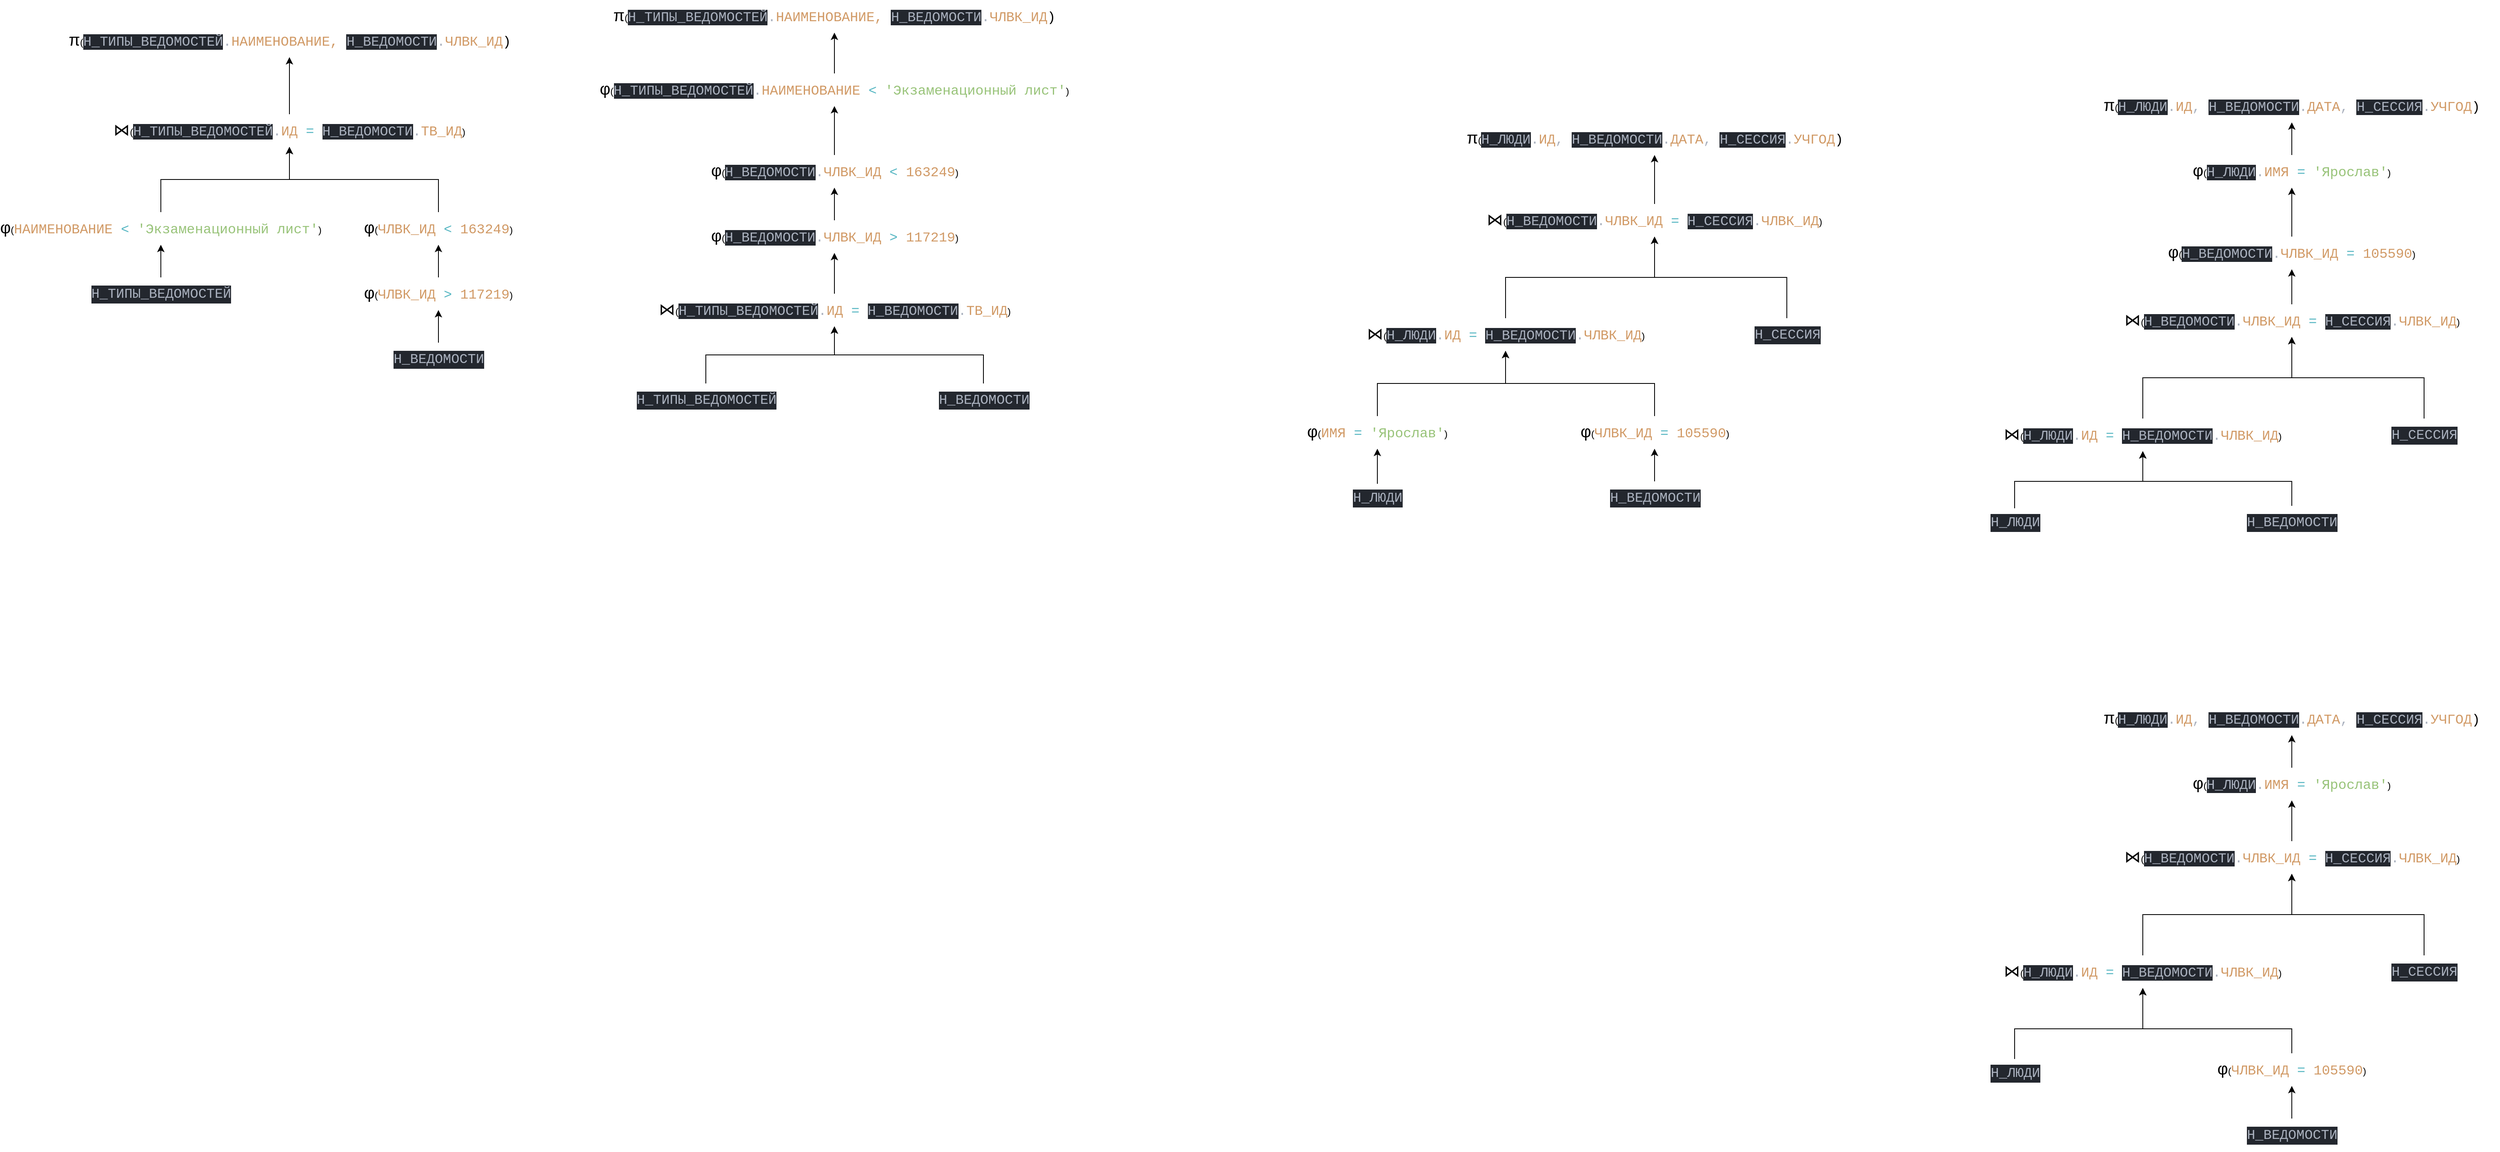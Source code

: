 <mxfile version="27.0.6">
  <diagram name="Страница — 1" id="tM3OnPTDEdw7xIzxtySK">
    <mxGraphModel dx="1208" dy="701" grid="0" gridSize="10" guides="1" tooltips="1" connect="1" arrows="1" fold="1" page="1" pageScale="1" pageWidth="1169" pageHeight="827" math="0" shadow="0">
      <root>
        <mxCell id="0" />
        <mxCell id="1" parent="0" />
        <mxCell id="WkcwOZB6-lNgY68ppt4C-10" style="edgeStyle=orthogonalEdgeStyle;rounded=0;orthogonalLoop=1;jettySize=auto;html=1;entryX=0.5;entryY=1;entryDx=0;entryDy=0;align=center;" parent="1" source="WkcwOZB6-lNgY68ppt4C-1" target="WkcwOZB6-lNgY68ppt4C-8" edge="1">
          <mxGeometry relative="1" as="geometry" />
        </mxCell>
        <mxCell id="WkcwOZB6-lNgY68ppt4C-1" value="&lt;span&gt;&lt;font style=&quot;font-size: 20px;&quot;&gt;φ&lt;/font&gt;(&lt;span style=&quot;font-family: Consolas, &amp;quot;Courier New&amp;quot;, monospace; font-size: 16.8px; white-space: pre; color: rgb(209, 154, 102);&quot;&gt;ЧЛВК_ИД&lt;/span&gt;&lt;span style=&quot;font-family: Consolas, &amp;quot;Courier New&amp;quot;, monospace; font-size: 16.8px; white-space: pre;&quot;&gt;&lt;font color=&quot;#abb2bf&quot;&gt; &lt;/font&gt;&lt;/span&gt;&lt;span style=&quot;font-family: Consolas, &amp;quot;Courier New&amp;quot;, monospace; font-size: 16.8px; white-space: pre; color: rgb(86, 182, 194);&quot;&gt;&amp;lt;&lt;/span&gt;&lt;span style=&quot;color: rgb(171, 178, 191); font-family: Consolas, &amp;quot;Courier New&amp;quot;, monospace; font-size: 16.8px; white-space: pre;&quot;&gt; &lt;/span&gt;&lt;span style=&quot;font-family: Consolas, &amp;quot;Courier New&amp;quot;, monospace; font-size: 16.8px; white-space: pre; color: rgb(209, 154, 102);&quot;&gt;163249&lt;/span&gt;&lt;span style=&quot;color: light-dark(rgb(0, 0, 0), rgb(255, 255, 255));&quot;&gt;)&lt;/span&gt;&lt;/span&gt;" style="text;whiteSpace=wrap;html=1;align=center;" parent="1" vertex="1">
          <mxGeometry x="445" y="280" width="200" height="40" as="geometry" />
        </mxCell>
        <mxCell id="WkcwOZB6-lNgY68ppt4C-6" style="edgeStyle=orthogonalEdgeStyle;rounded=0;orthogonalLoop=1;jettySize=auto;html=1;entryX=0.5;entryY=1;entryDx=0;entryDy=0;align=center;" parent="1" source="WkcwOZB6-lNgY68ppt4C-2" target="WkcwOZB6-lNgY68ppt4C-1" edge="1">
          <mxGeometry relative="1" as="geometry" />
        </mxCell>
        <mxCell id="WkcwOZB6-lNgY68ppt4C-2" value="&lt;span&gt;&lt;font style=&quot;font-size: 20px;&quot;&gt;φ&lt;/font&gt;(&lt;span style=&quot;font-family: Consolas, &amp;quot;Courier New&amp;quot;, monospace; font-size: 16.8px; white-space: pre; color: rgb(209, 154, 102);&quot;&gt;ЧЛВК_ИД&lt;/span&gt;&lt;span style=&quot;font-family: Consolas, &amp;quot;Courier New&amp;quot;, monospace; font-size: 16.8px; white-space: pre;&quot;&gt;&lt;font color=&quot;#abb2bf&quot;&gt; &lt;/font&gt;&lt;/span&gt;&lt;span style=&quot;font-family: Consolas, &amp;quot;Courier New&amp;quot;, monospace; font-size: 16.8px; white-space: pre; color: rgb(86, 182, 194);&quot;&gt;&amp;gt;&lt;/span&gt;&lt;span style=&quot;color: rgb(171, 178, 191); font-family: Consolas, &amp;quot;Courier New&amp;quot;, monospace; font-size: 16.8px; white-space: pre;&quot;&gt; &lt;/span&gt;&lt;span style=&quot;font-family: Consolas, &amp;quot;Courier New&amp;quot;, monospace; font-size: 16.8px; white-space: pre; color: rgb(209, 154, 102);&quot;&gt;117219&lt;/span&gt;&lt;span style=&quot;color: light-dark(rgb(0, 0, 0), rgb(255, 255, 255));&quot;&gt;)&lt;/span&gt;&lt;/span&gt;" style="text;whiteSpace=wrap;html=1;align=center;" parent="1" vertex="1">
          <mxGeometry x="445" y="360" width="200" height="40" as="geometry" />
        </mxCell>
        <mxCell id="WkcwOZB6-lNgY68ppt4C-7" style="edgeStyle=orthogonalEdgeStyle;rounded=0;orthogonalLoop=1;jettySize=auto;html=1;entryX=0.5;entryY=1;entryDx=0;entryDy=0;align=center;" parent="1" source="WkcwOZB6-lNgY68ppt4C-3" target="WkcwOZB6-lNgY68ppt4C-2" edge="1">
          <mxGeometry relative="1" as="geometry" />
        </mxCell>
        <mxCell id="WkcwOZB6-lNgY68ppt4C-3" value="&lt;div style=&quot;color: rgb(171, 178, 191); background-color: rgb(35, 39, 46); font-family: Consolas, &amp;quot;Courier New&amp;quot;, monospace; font-size: 16.8px; line-height: 22px; white-space-collapse: preserve;&quot;&gt;Н_ВЕДОМОСТИ&lt;/div&gt;" style="text;html=1;align=center;verticalAlign=middle;resizable=0;points=[];autosize=1;strokeColor=none;fillColor=none;" parent="1" vertex="1">
          <mxGeometry x="480" y="440" width="130" height="40" as="geometry" />
        </mxCell>
        <mxCell id="WkcwOZB6-lNgY68ppt4C-24" style="edgeStyle=orthogonalEdgeStyle;rounded=0;orthogonalLoop=1;jettySize=auto;html=1;entryX=0.5;entryY=1;entryDx=0;entryDy=0;align=center;" parent="1" source="WkcwOZB6-lNgY68ppt4C-8" target="WkcwOZB6-lNgY68ppt4C-23" edge="1">
          <mxGeometry relative="1" as="geometry" />
        </mxCell>
        <mxCell id="WkcwOZB6-lNgY68ppt4C-8" value="&lt;span&gt;&lt;font style=&quot;font-size: 20px;&quot;&gt;⋈&lt;/font&gt;&lt;font style=&quot;&quot;&gt;(&lt;/font&gt;&lt;/span&gt;&lt;span style=&quot;background-color: rgb(35, 39, 46); color: rgb(171, 178, 191); font-family: Consolas, &amp;quot;Courier New&amp;quot;, monospace; font-size: 16.8px; white-space: pre;&quot;&gt;Н_ТИПЫ_ВЕДОМОСТЕЙ&lt;/span&gt;&lt;span style=&quot;background-color: transparent; color: light-dark(rgb(0, 0, 0), rgb(255, 255, 255));&quot;&gt;&lt;span style=&quot;color: rgb(171, 178, 191); font-family: Consolas, &amp;quot;Courier New&amp;quot;, monospace; font-size: 16.8px; white-space: pre;&quot;&gt;.&lt;/span&gt;&lt;span style=&quot;font-family: Consolas, &amp;quot;Courier New&amp;quot;, monospace; font-size: 16.8px; white-space: pre; color: rgb(209, 154, 102);&quot;&gt;ИД&lt;/span&gt;&lt;span style=&quot;color: rgb(171, 178, 191); font-family: Consolas, &amp;quot;Courier New&amp;quot;, monospace; font-size: 16.8px; white-space: pre;&quot;&gt; &lt;/span&gt;&lt;span style=&quot;font-family: Consolas, &amp;quot;Courier New&amp;quot;, monospace; font-size: 16.8px; white-space: pre; color: rgb(86, 182, 194);&quot;&gt;=&lt;/span&gt;&lt;span style=&quot;color: rgb(171, 178, 191); font-family: Consolas, &amp;quot;Courier New&amp;quot;, monospace; font-size: 16.8px; white-space: pre;&quot;&gt; &lt;/span&gt;&lt;/span&gt;&lt;span style=&quot;background-color: rgb(35, 39, 46); color: rgb(171, 178, 191); font-family: Consolas, &amp;quot;Courier New&amp;quot;, monospace; font-size: 16.8px; white-space: pre;&quot;&gt;Н_ВЕДОМОСТИ&lt;/span&gt;&lt;span style=&quot;background-color: transparent; color: light-dark(rgb(0, 0, 0), rgb(255, 255, 255));&quot;&gt;&lt;span style=&quot;color: rgb(171, 178, 191); font-family: Consolas, &amp;quot;Courier New&amp;quot;, monospace; font-size: 16.8px; white-space: pre;&quot;&gt;.&lt;/span&gt;&lt;span style=&quot;font-family: Consolas, &amp;quot;Courier New&amp;quot;, monospace; font-size: 16.8px; white-space: pre; color: rgb(209, 154, 102);&quot;&gt;ТВ_ИД&lt;/span&gt;&lt;/span&gt;&lt;span style=&quot;background-color: transparent; color: light-dark(rgb(0, 0, 0), rgb(255, 255, 255));&quot;&gt;)&lt;/span&gt;" style="text;whiteSpace=wrap;html=1;align=center;" parent="1" vertex="1">
          <mxGeometry x="160" y="160" width="405" height="40" as="geometry" />
        </mxCell>
        <mxCell id="WkcwOZB6-lNgY68ppt4C-15" style="edgeStyle=orthogonalEdgeStyle;rounded=0;orthogonalLoop=1;jettySize=auto;html=1;entryX=0.5;entryY=1;entryDx=0;entryDy=0;align=center;" parent="1" source="WkcwOZB6-lNgY68ppt4C-12" target="WkcwOZB6-lNgY68ppt4C-8" edge="1">
          <mxGeometry relative="1" as="geometry" />
        </mxCell>
        <mxCell id="WkcwOZB6-lNgY68ppt4C-12" value="&lt;span&gt;&lt;font style=&quot;font-size: 20px;&quot;&gt;φ&lt;/font&gt;(&lt;span style=&quot;font-family: Consolas, &amp;quot;Courier New&amp;quot;, monospace; font-size: 16.8px; white-space: pre; color: rgb(209, 154, 102);&quot;&gt;НАИМЕНОВАНИЕ&lt;/span&gt;&lt;span style=&quot;color: rgb(171, 178, 191); font-family: Consolas, &amp;quot;Courier New&amp;quot;, monospace; font-size: 16.8px; white-space: pre;&quot;&gt; &lt;/span&gt;&lt;span style=&quot;font-family: Consolas, &amp;quot;Courier New&amp;quot;, monospace; font-size: 16.8px; white-space: pre; color: rgb(86, 182, 194);&quot;&gt;&amp;lt;&lt;/span&gt;&lt;span style=&quot;color: rgb(171, 178, 191); font-family: Consolas, &amp;quot;Courier New&amp;quot;, monospace; font-size: 16.8px; white-space: pre;&quot;&gt; &lt;/span&gt;&lt;span style=&quot;font-family: Consolas, &amp;quot;Courier New&amp;quot;, monospace; font-size: 16.8px; white-space: pre; color: rgb(152, 195, 121);&quot;&gt;&#39;Экзаменационный лист&#39;&lt;/span&gt;&lt;span style=&quot;color: light-dark(rgb(0, 0, 0), rgb(255, 255, 255));&quot;&gt;)&lt;/span&gt;&lt;/span&gt;" style="text;whiteSpace=wrap;html=1;align=center;" parent="1" vertex="1">
          <mxGeometry x="20" y="280" width="370" height="40" as="geometry" />
        </mxCell>
        <mxCell id="WkcwOZB6-lNgY68ppt4C-13" style="edgeStyle=orthogonalEdgeStyle;rounded=0;orthogonalLoop=1;jettySize=auto;html=1;entryX=0.5;entryY=1;entryDx=0;entryDy=0;align=center;" parent="1" source="WkcwOZB6-lNgY68ppt4C-14" target="WkcwOZB6-lNgY68ppt4C-12" edge="1">
          <mxGeometry relative="1" as="geometry" />
        </mxCell>
        <mxCell id="WkcwOZB6-lNgY68ppt4C-14" value="&lt;div style=&quot;color: rgb(171, 178, 191); background-color: rgb(35, 39, 46); font-family: Consolas, &amp;quot;Courier New&amp;quot;, monospace; font-size: 16.8px; line-height: 22px; white-space-collapse: preserve;&quot;&gt;&lt;div style=&quot;line-height: 22px;&quot;&gt;Н_ТИПЫ_ВЕДОМОСТЕЙ&lt;/div&gt;&lt;/div&gt;" style="text;html=1;align=center;verticalAlign=middle;resizable=0;points=[];autosize=1;strokeColor=none;fillColor=none;" parent="1" vertex="1">
          <mxGeometry x="115" y="360" width="180" height="40" as="geometry" />
        </mxCell>
        <mxCell id="WkcwOZB6-lNgY68ppt4C-23" value="&lt;font style=&quot;text-wrap-mode: nowrap; font-size: 20px;&quot;&gt;π&lt;/font&gt;&lt;span style=&quot;text-wrap-mode: nowrap;&quot;&gt;(&lt;/span&gt;&lt;span style=&quot;white-space: pre; color: rgb(171, 178, 191); font-family: Consolas, &amp;quot;Courier New&amp;quot;, monospace; font-size: 16.8px;&quot;&gt;&lt;span style=&quot;background-color: rgb(35, 39, 46);&quot;&gt;Н_ТИПЫ_ВЕДОМОСТЕЙ&lt;/span&gt;.&lt;/span&gt;&lt;span style=&quot;white-space: pre; font-family: Consolas, &amp;quot;Courier New&amp;quot;, monospace; font-size: 16.8px; color: rgb(209, 154, 102);&quot;&gt;НАИМЕНОВАНИЕ, &lt;/span&gt;&lt;span style=&quot;color: rgb(171, 178, 191); font-family: Consolas, &amp;quot;Courier New&amp;quot;, monospace; font-size: 16.8px; white-space: pre; background-color: rgb(35, 39, 46);&quot;&gt;Н_ВЕДОМОСТИ&lt;/span&gt;&lt;span style=&quot;white-space: pre; color: rgb(171, 178, 191); font-family: Consolas, &amp;quot;Courier New&amp;quot;, monospace; font-size: 16.8px;&quot;&gt;.&lt;/span&gt;&lt;span style=&quot;white-space: pre; font-family: Consolas, &amp;quot;Courier New&amp;quot;, monospace; font-size: 16.8px; color: rgb(209, 154, 102);&quot;&gt;ЧЛВК_ИД&lt;/span&gt;&lt;span style=&quot;white-space: pre; font-family: Consolas, &amp;quot;Courier New&amp;quot;, monospace; font-size: 16.8px;&quot;&gt;)&lt;/span&gt;" style="text;whiteSpace=wrap;html=1;align=center;" parent="1" vertex="1">
          <mxGeometry x="108.75" y="50" width="507.5" height="40" as="geometry" />
        </mxCell>
        <mxCell id="WkcwOZB6-lNgY68ppt4C-42" style="edgeStyle=orthogonalEdgeStyle;rounded=0;orthogonalLoop=1;jettySize=auto;html=1;entryX=0.5;entryY=1;entryDx=0;entryDy=0;align=center;" parent="1" source="WkcwOZB6-lNgY68ppt4C-26" target="WkcwOZB6-lNgY68ppt4C-34" edge="1">
          <mxGeometry relative="1" as="geometry" />
        </mxCell>
        <mxCell id="WkcwOZB6-lNgY68ppt4C-26" value="&lt;span&gt;&lt;font style=&quot;font-size: 20px;&quot;&gt;φ&lt;/font&gt;(&lt;/span&gt;&lt;span style=&quot;color: rgb(171, 178, 191); font-family: Consolas, &amp;quot;Courier New&amp;quot;, monospace; font-size: 16.8px; white-space: pre; background-color: rgb(35, 39, 46);&quot;&gt;Н_ВЕДОМОСТИ&lt;/span&gt;&lt;span style=&quot;white-space: pre; color: rgb(171, 178, 191); font-family: Consolas, &amp;quot;Courier New&amp;quot;, monospace; font-size: 16.8px;&quot;&gt;.&lt;/span&gt;&lt;span style=&quot;white-space: pre; font-family: Consolas, &amp;quot;Courier New&amp;quot;, monospace; font-size: 16.8px; color: rgb(209, 154, 102);&quot;&gt;ЧЛВК_ИД &lt;/span&gt;&lt;span&gt;&lt;span style=&quot;font-family: Consolas, &amp;quot;Courier New&amp;quot;, monospace; font-size: 16.8px; white-space: pre; color: rgb(86, 182, 194);&quot;&gt;&amp;lt;&lt;/span&gt;&lt;span style=&quot;color: rgb(171, 178, 191); font-family: Consolas, &amp;quot;Courier New&amp;quot;, monospace; font-size: 16.8px; white-space: pre;&quot;&gt; &lt;/span&gt;&lt;span style=&quot;font-family: Consolas, &amp;quot;Courier New&amp;quot;, monospace; font-size: 16.8px; white-space: pre; color: rgb(209, 154, 102);&quot;&gt;163249&lt;/span&gt;&lt;span style=&quot;color: light-dark(rgb(0, 0, 0), rgb(255, 255, 255));&quot;&gt;)&lt;/span&gt;&lt;/span&gt;" style="text;whiteSpace=wrap;html=1;align=center;" parent="1" vertex="1">
          <mxGeometry x="887.5" y="210" width="285" height="40" as="geometry" />
        </mxCell>
        <mxCell id="WkcwOZB6-lNgY68ppt4C-41" style="edgeStyle=orthogonalEdgeStyle;rounded=0;orthogonalLoop=1;jettySize=auto;html=1;entryX=0.5;entryY=1;entryDx=0;entryDy=0;align=center;" parent="1" source="WkcwOZB6-lNgY68ppt4C-28" target="WkcwOZB6-lNgY68ppt4C-26" edge="1">
          <mxGeometry relative="1" as="geometry" />
        </mxCell>
        <mxCell id="WkcwOZB6-lNgY68ppt4C-28" value="&lt;span&gt;&lt;font style=&quot;font-size: 20px;&quot;&gt;φ&lt;/font&gt;(&lt;/span&gt;&lt;span style=&quot;color: rgb(171, 178, 191); font-family: Consolas, &amp;quot;Courier New&amp;quot;, monospace; font-size: 16.8px; white-space: pre; background-color: rgb(35, 39, 46);&quot;&gt;Н_ВЕДОМОСТИ&lt;/span&gt;&lt;span style=&quot;white-space: pre; color: rgb(171, 178, 191); font-family: Consolas, &amp;quot;Courier New&amp;quot;, monospace; font-size: 16.8px;&quot;&gt;.&lt;/span&gt;&lt;span style=&quot;white-space: pre; font-family: Consolas, &amp;quot;Courier New&amp;quot;, monospace; font-size: 16.8px; color: rgb(209, 154, 102);&quot;&gt;ЧЛВК_ИД&lt;/span&gt;&lt;span&gt;&lt;span style=&quot;font-family: Consolas, &amp;quot;Courier New&amp;quot;, monospace; font-size: 16.8px; white-space: pre;&quot;&gt;&lt;font color=&quot;#abb2bf&quot;&gt;&amp;nbsp;&lt;/font&gt;&lt;/span&gt;&lt;span style=&quot;font-family: Consolas, &amp;quot;Courier New&amp;quot;, monospace; font-size: 16.8px; white-space: pre; color: rgb(86, 182, 194);&quot;&gt;&amp;gt;&lt;/span&gt;&lt;span style=&quot;color: rgb(171, 178, 191); font-family: Consolas, &amp;quot;Courier New&amp;quot;, monospace; font-size: 16.8px; white-space: pre;&quot;&gt; &lt;/span&gt;&lt;span style=&quot;font-family: Consolas, &amp;quot;Courier New&amp;quot;, monospace; font-size: 16.8px; white-space: pre; color: rgb(209, 154, 102);&quot;&gt;117219&lt;/span&gt;&lt;span style=&quot;color: light-dark(rgb(0, 0, 0), rgb(255, 255, 255));&quot;&gt;)&lt;/span&gt;&lt;/span&gt;" style="text;whiteSpace=wrap;html=1;align=center;" parent="1" vertex="1">
          <mxGeometry x="887.5" y="290" width="285" height="40" as="geometry" />
        </mxCell>
        <mxCell id="WkcwOZB6-lNgY68ppt4C-39" style="edgeStyle=orthogonalEdgeStyle;rounded=0;orthogonalLoop=1;jettySize=auto;html=1;entryX=0.5;entryY=1;entryDx=0;entryDy=0;align=center;" parent="1" source="WkcwOZB6-lNgY68ppt4C-30" target="WkcwOZB6-lNgY68ppt4C-32" edge="1">
          <mxGeometry relative="1" as="geometry" />
        </mxCell>
        <mxCell id="WkcwOZB6-lNgY68ppt4C-30" value="&lt;div style=&quot;color: rgb(171, 178, 191); background-color: rgb(35, 39, 46); font-family: Consolas, &amp;quot;Courier New&amp;quot;, monospace; font-size: 16.8px; line-height: 22px; white-space-collapse: preserve;&quot;&gt;Н_ВЕДОМОСТИ&lt;/div&gt;" style="text;html=1;align=center;verticalAlign=middle;resizable=0;points=[];autosize=1;strokeColor=none;fillColor=none;" parent="1" vertex="1">
          <mxGeometry x="1147.5" y="490" width="130" height="40" as="geometry" />
        </mxCell>
        <mxCell id="WkcwOZB6-lNgY68ppt4C-40" style="edgeStyle=orthogonalEdgeStyle;rounded=0;orthogonalLoop=1;jettySize=auto;html=1;entryX=0.5;entryY=1;entryDx=0;entryDy=0;align=center;" parent="1" source="WkcwOZB6-lNgY68ppt4C-32" target="WkcwOZB6-lNgY68ppt4C-28" edge="1">
          <mxGeometry relative="1" as="geometry" />
        </mxCell>
        <mxCell id="WkcwOZB6-lNgY68ppt4C-32" value="&lt;span&gt;&lt;font style=&quot;font-size: 20px;&quot;&gt;⋈&lt;/font&gt;&lt;font style=&quot;&quot;&gt;(&lt;/font&gt;&lt;/span&gt;&lt;span style=&quot;background-color: rgb(35, 39, 46); color: rgb(171, 178, 191); font-family: Consolas, &amp;quot;Courier New&amp;quot;, monospace; font-size: 16.8px; white-space: pre;&quot;&gt;Н_ТИПЫ_ВЕДОМОСТЕЙ&lt;/span&gt;&lt;span style=&quot;background-color: transparent; color: light-dark(rgb(0, 0, 0), rgb(255, 255, 255));&quot;&gt;&lt;span style=&quot;color: rgb(171, 178, 191); font-family: Consolas, &amp;quot;Courier New&amp;quot;, monospace; font-size: 16.8px; white-space: pre;&quot;&gt;.&lt;/span&gt;&lt;span style=&quot;font-family: Consolas, &amp;quot;Courier New&amp;quot;, monospace; font-size: 16.8px; white-space: pre; color: rgb(209, 154, 102);&quot;&gt;ИД&lt;/span&gt;&lt;span style=&quot;color: rgb(171, 178, 191); font-family: Consolas, &amp;quot;Courier New&amp;quot;, monospace; font-size: 16.8px; white-space: pre;&quot;&gt; &lt;/span&gt;&lt;span style=&quot;font-family: Consolas, &amp;quot;Courier New&amp;quot;, monospace; font-size: 16.8px; white-space: pre; color: rgb(86, 182, 194);&quot;&gt;=&lt;/span&gt;&lt;span style=&quot;color: rgb(171, 178, 191); font-family: Consolas, &amp;quot;Courier New&amp;quot;, monospace; font-size: 16.8px; white-space: pre;&quot;&gt; &lt;/span&gt;&lt;/span&gt;&lt;span style=&quot;background-color: rgb(35, 39, 46); color: rgb(171, 178, 191); font-family: Consolas, &amp;quot;Courier New&amp;quot;, monospace; font-size: 16.8px; white-space: pre;&quot;&gt;Н_ВЕДОМОСТИ&lt;/span&gt;&lt;span style=&quot;background-color: transparent; color: light-dark(rgb(0, 0, 0), rgb(255, 255, 255));&quot;&gt;&lt;span style=&quot;color: rgb(171, 178, 191); font-family: Consolas, &amp;quot;Courier New&amp;quot;, monospace; font-size: 16.8px; white-space: pre;&quot;&gt;.&lt;/span&gt;&lt;span style=&quot;font-family: Consolas, &amp;quot;Courier New&amp;quot;, monospace; font-size: 16.8px; white-space: pre; color: rgb(209, 154, 102);&quot;&gt;ТВ_ИД&lt;/span&gt;&lt;/span&gt;&lt;span style=&quot;background-color: transparent; color: light-dark(rgb(0, 0, 0), rgb(255, 255, 255));&quot;&gt;)&lt;/span&gt;" style="text;whiteSpace=wrap;html=1;align=center;" parent="1" vertex="1">
          <mxGeometry x="827.5" y="380" width="405" height="40" as="geometry" />
        </mxCell>
        <mxCell id="WkcwOZB6-lNgY68ppt4C-43" style="edgeStyle=orthogonalEdgeStyle;rounded=0;orthogonalLoop=1;jettySize=auto;html=1;entryX=0.5;entryY=1;entryDx=0;entryDy=0;align=center;" parent="1" source="WkcwOZB6-lNgY68ppt4C-34" target="WkcwOZB6-lNgY68ppt4C-37" edge="1">
          <mxGeometry relative="1" as="geometry" />
        </mxCell>
        <mxCell id="WkcwOZB6-lNgY68ppt4C-34" value="&lt;span&gt;&lt;font style=&quot;font-size: 20px;&quot;&gt;φ&lt;/font&gt;(&lt;/span&gt;&lt;span style=&quot;white-space: pre; color: rgb(171, 178, 191); font-family: Consolas, &amp;quot;Courier New&amp;quot;, monospace; font-size: 16.8px;&quot;&gt;&lt;span style=&quot;background-color: rgb(35, 39, 46);&quot;&gt;Н_ТИПЫ_ВЕДОМОСТЕЙ&lt;/span&gt;.&lt;/span&gt;&lt;span style=&quot;white-space: pre; font-family: Consolas, &amp;quot;Courier New&amp;quot;, monospace; font-size: 16.8px; color: rgb(209, 154, 102);&quot;&gt;НАИМЕНОВАНИЕ &lt;/span&gt;&lt;span&gt;&lt;span style=&quot;font-family: Consolas, &amp;quot;Courier New&amp;quot;, monospace; font-size: 16.8px; white-space: pre; color: rgb(86, 182, 194);&quot;&gt;&amp;lt;&lt;/span&gt;&lt;span style=&quot;color: rgb(171, 178, 191); font-family: Consolas, &amp;quot;Courier New&amp;quot;, monospace; font-size: 16.8px; white-space: pre;&quot;&gt; &lt;/span&gt;&lt;span style=&quot;font-family: Consolas, &amp;quot;Courier New&amp;quot;, monospace; font-size: 16.8px; white-space: pre; color: rgb(152, 195, 121);&quot;&gt;&#39;Экзаменационный лист&#39;&lt;/span&gt;&lt;span style=&quot;color: light-dark(rgb(0, 0, 0), rgb(255, 255, 255));&quot;&gt;)&lt;/span&gt;&lt;/span&gt;" style="text;whiteSpace=wrap;html=1;align=center;" parent="1" vertex="1">
          <mxGeometry x="760" y="110" width="540" height="40" as="geometry" />
        </mxCell>
        <mxCell id="WkcwOZB6-lNgY68ppt4C-38" style="edgeStyle=orthogonalEdgeStyle;rounded=0;orthogonalLoop=1;jettySize=auto;html=1;entryX=0.5;entryY=1;entryDx=0;entryDy=0;align=center;" parent="1" source="WkcwOZB6-lNgY68ppt4C-36" target="WkcwOZB6-lNgY68ppt4C-32" edge="1">
          <mxGeometry relative="1" as="geometry" />
        </mxCell>
        <mxCell id="WkcwOZB6-lNgY68ppt4C-36" value="&lt;div style=&quot;color: rgb(171, 178, 191); background-color: rgb(35, 39, 46); font-family: Consolas, &amp;quot;Courier New&amp;quot;, monospace; font-size: 16.8px; line-height: 22px; white-space-collapse: preserve;&quot;&gt;&lt;div style=&quot;line-height: 22px;&quot;&gt;Н_ТИПЫ_ВЕДОМОСТЕЙ&lt;/div&gt;&lt;/div&gt;" style="text;html=1;align=center;verticalAlign=middle;resizable=0;points=[];autosize=1;strokeColor=none;fillColor=none;" parent="1" vertex="1">
          <mxGeometry x="782.5" y="490" width="180" height="40" as="geometry" />
        </mxCell>
        <mxCell id="WkcwOZB6-lNgY68ppt4C-37" value="&lt;font style=&quot;text-wrap-mode: nowrap; font-size: 20px;&quot;&gt;π&lt;/font&gt;&lt;span style=&quot;text-wrap-mode: nowrap;&quot;&gt;(&lt;/span&gt;&lt;span style=&quot;white-space: pre; color: rgb(171, 178, 191); font-family: Consolas, &amp;quot;Courier New&amp;quot;, monospace; font-size: 16.8px;&quot;&gt;&lt;span style=&quot;background-color: rgb(35, 39, 46);&quot;&gt;Н_ТИПЫ_ВЕДОМОСТЕЙ&lt;/span&gt;.&lt;/span&gt;&lt;span style=&quot;white-space: pre; font-family: Consolas, &amp;quot;Courier New&amp;quot;, monospace; font-size: 16.8px; color: rgb(209, 154, 102);&quot;&gt;НАИМЕНОВАНИЕ, &lt;/span&gt;&lt;span style=&quot;color: rgb(171, 178, 191); font-family: Consolas, &amp;quot;Courier New&amp;quot;, monospace; font-size: 16.8px; white-space: pre; background-color: rgb(35, 39, 46);&quot;&gt;Н_ВЕДОМОСТИ&lt;/span&gt;&lt;span style=&quot;white-space: pre; color: rgb(171, 178, 191); font-family: Consolas, &amp;quot;Courier New&amp;quot;, monospace; font-size: 16.8px;&quot;&gt;.&lt;/span&gt;&lt;span style=&quot;white-space: pre; font-family: Consolas, &amp;quot;Courier New&amp;quot;, monospace; font-size: 16.8px; color: rgb(209, 154, 102);&quot;&gt;ЧЛВК_ИД&lt;/span&gt;&lt;span style=&quot;white-space: pre; font-family: Consolas, &amp;quot;Courier New&amp;quot;, monospace; font-size: 16.8px;&quot;&gt;)&lt;/span&gt;" style="text;whiteSpace=wrap;html=1;align=center;" parent="1" vertex="1">
          <mxGeometry x="776.25" y="20" width="507.5" height="40" as="geometry" />
        </mxCell>
        <mxCell id="M6zTAdS9g-BhqZ4uG254-15" style="edgeStyle=orthogonalEdgeStyle;rounded=0;orthogonalLoop=1;jettySize=auto;html=1;entryX=0.5;entryY=1;entryDx=0;entryDy=0;" edge="1" parent="1" source="M6zTAdS9g-BhqZ4uG254-4" target="M6zTAdS9g-BhqZ4uG254-8">
          <mxGeometry relative="1" as="geometry" />
        </mxCell>
        <mxCell id="M6zTAdS9g-BhqZ4uG254-4" value="&lt;span&gt;&lt;font style=&quot;font-size: 20px;&quot;&gt;φ&lt;/font&gt;(&lt;span style=&quot;font-family: Consolas, &amp;quot;Courier New&amp;quot;, monospace; font-size: 16.8px; white-space: pre; color: rgb(209, 154, 102);&quot;&gt;ЧЛВК_ИД&lt;/span&gt;&lt;span style=&quot;color: rgb(171, 178, 191); font-family: Consolas, &amp;quot;Courier New&amp;quot;, monospace; font-size: 16.8px; white-space: pre;&quot;&gt; &lt;/span&gt;&lt;span style=&quot;font-family: Consolas, &amp;quot;Courier New&amp;quot;, monospace; font-size: 16.8px; white-space: pre; color: rgb(86, 182, 194);&quot;&gt;=&lt;/span&gt;&lt;span style=&quot;color: rgb(171, 178, 191); font-family: Consolas, &amp;quot;Courier New&amp;quot;, monospace; font-size: 16.8px; white-space: pre;&quot;&gt; &lt;/span&gt;&lt;span style=&quot;font-family: Consolas, &amp;quot;Courier New&amp;quot;, monospace; font-size: 16.8px; white-space: pre; color: rgb(209, 154, 102);&quot;&gt;105590&lt;/span&gt;&lt;span style=&quot;color: light-dark(rgb(0, 0, 0), rgb(255, 255, 255));&quot;&gt;)&lt;/span&gt;&lt;/span&gt;" style="text;whiteSpace=wrap;html=1;align=center;" vertex="1" parent="1">
          <mxGeometry x="1934.5" y="530" width="200" height="40" as="geometry" />
        </mxCell>
        <mxCell id="M6zTAdS9g-BhqZ4uG254-5" style="edgeStyle=orthogonalEdgeStyle;rounded=0;orthogonalLoop=1;jettySize=auto;html=1;entryX=0.5;entryY=1;entryDx=0;entryDy=0;align=center;" edge="1" parent="1" source="M6zTAdS9g-BhqZ4uG254-6" target="M6zTAdS9g-BhqZ4uG254-4">
          <mxGeometry relative="1" as="geometry" />
        </mxCell>
        <mxCell id="M6zTAdS9g-BhqZ4uG254-6" value="&lt;div style=&quot;color: rgb(171, 178, 191); background-color: rgb(35, 39, 46); font-family: Consolas, &amp;quot;Courier New&amp;quot;, monospace; font-size: 16.8px; line-height: 22px; white-space-collapse: preserve;&quot;&gt;Н_ВЕДОМОСТИ&lt;/div&gt;" style="text;html=1;align=center;verticalAlign=middle;resizable=0;points=[];autosize=1;strokeColor=none;fillColor=none;" vertex="1" parent="1">
          <mxGeometry x="1969.5" y="610" width="130" height="40" as="geometry" />
        </mxCell>
        <mxCell id="M6zTAdS9g-BhqZ4uG254-18" style="edgeStyle=orthogonalEdgeStyle;rounded=0;orthogonalLoop=1;jettySize=auto;html=1;entryX=0.5;entryY=1;entryDx=0;entryDy=0;" edge="1" parent="1" source="M6zTAdS9g-BhqZ4uG254-8" target="M6zTAdS9g-BhqZ4uG254-16">
          <mxGeometry relative="1" as="geometry" />
        </mxCell>
        <mxCell id="M6zTAdS9g-BhqZ4uG254-8" value="&lt;span&gt;&lt;font style=&quot;font-size: 20px;&quot;&gt;⋈&lt;/font&gt;&lt;font style=&quot;&quot;&gt;(&lt;/font&gt;&lt;span style=&quot;background-color: rgb(35, 39, 46); color: rgb(171, 178, 191); font-family: Consolas, &amp;quot;Courier New&amp;quot;, monospace; font-size: 16.8px; white-space: pre;&quot;&gt;Н_ЛЮДИ&lt;/span&gt;&lt;/span&gt;&lt;span style=&quot;background-color: transparent; color: rgb(171, 178, 191); font-family: Consolas, &amp;quot;Courier New&amp;quot;, monospace; font-size: 16.8px; white-space: pre;&quot;&gt;.&lt;/span&gt;&lt;span style=&quot;background-color: transparent; font-family: Consolas, &amp;quot;Courier New&amp;quot;, monospace; font-size: 16.8px; white-space: pre; color: rgb(209, 154, 102);&quot;&gt;ИД&lt;/span&gt;&lt;span style=&quot;background-color: transparent; color: rgb(171, 178, 191); font-family: Consolas, &amp;quot;Courier New&amp;quot;, monospace; font-size: 16.8px; white-space: pre;&quot;&gt; &lt;/span&gt;&lt;span style=&quot;background-color: transparent; font-family: Consolas, &amp;quot;Courier New&amp;quot;, monospace; font-size: 16.8px; white-space: pre; color: rgb(86, 182, 194);&quot;&gt;=&lt;/span&gt;&lt;span style=&quot;background-color: transparent; color: rgb(171, 178, 191); font-family: Consolas, &amp;quot;Courier New&amp;quot;, monospace; font-size: 16.8px; white-space: pre;&quot;&gt; &lt;/span&gt;&lt;span style=&quot;background-color: rgb(35, 39, 46); color: rgb(171, 178, 191); font-family: Consolas, &amp;quot;Courier New&amp;quot;, monospace; font-size: 16.8px; white-space: pre;&quot;&gt;Н_ВЕДОМОСТИ&lt;/span&gt;&lt;span style=&quot;background-color: transparent; color: rgb(171, 178, 191); font-family: Consolas, &amp;quot;Courier New&amp;quot;, monospace; font-size: 16.8px; white-space: pre;&quot;&gt;.&lt;/span&gt;&lt;span style=&quot;background-color: transparent; font-family: Consolas, &amp;quot;Courier New&amp;quot;, monospace; font-size: 16.8px; white-space: pre; color: rgb(209, 154, 102);&quot;&gt;ЧЛВК_ИД&lt;/span&gt;&lt;span style=&quot;background-color: transparent; color: light-dark(rgb(0, 0, 0), rgb(255, 255, 255));&quot;&gt;)&lt;/span&gt;" style="text;whiteSpace=wrap;html=1;align=center;" vertex="1" parent="1">
          <mxGeometry x="1649.5" y="410" width="405" height="40" as="geometry" />
        </mxCell>
        <mxCell id="M6zTAdS9g-BhqZ4uG254-9" style="edgeStyle=orthogonalEdgeStyle;rounded=0;orthogonalLoop=1;jettySize=auto;html=1;entryX=0.5;entryY=1;entryDx=0;entryDy=0;align=center;" edge="1" parent="1" source="M6zTAdS9g-BhqZ4uG254-10" target="M6zTAdS9g-BhqZ4uG254-8">
          <mxGeometry relative="1" as="geometry" />
        </mxCell>
        <mxCell id="M6zTAdS9g-BhqZ4uG254-10" value="&lt;span&gt;&lt;font style=&quot;font-size: 20px;&quot;&gt;φ&lt;/font&gt;(&lt;span style=&quot;font-family: Consolas, &amp;quot;Courier New&amp;quot;, monospace; font-size: 16.8px; white-space: pre; color: rgb(209, 154, 102);&quot;&gt;ИМЯ&lt;/span&gt;&lt;span style=&quot;color: rgb(171, 178, 191); font-family: Consolas, &amp;quot;Courier New&amp;quot;, monospace; font-size: 16.8px; white-space: pre;&quot;&gt; &lt;/span&gt;&lt;span style=&quot;font-family: Consolas, &amp;quot;Courier New&amp;quot;, monospace; font-size: 16.8px; white-space: pre; color: rgb(86, 182, 194);&quot;&gt;=&lt;/span&gt;&lt;span style=&quot;color: rgb(171, 178, 191); font-family: Consolas, &amp;quot;Courier New&amp;quot;, monospace; font-size: 16.8px; white-space: pre;&quot;&gt; &lt;/span&gt;&lt;span style=&quot;font-family: Consolas, &amp;quot;Courier New&amp;quot;, monospace; font-size: 16.8px; white-space: pre; color: rgb(152, 195, 121);&quot;&gt;&#39;Ярослав&#39;&lt;/span&gt;&lt;span style=&quot;color: light-dark(rgb(0, 0, 0), rgb(255, 255, 255));&quot;&gt;)&lt;/span&gt;&lt;/span&gt;" style="text;whiteSpace=wrap;html=1;align=center;" vertex="1" parent="1">
          <mxGeometry x="1600" y="530" width="190" height="40" as="geometry" />
        </mxCell>
        <mxCell id="M6zTAdS9g-BhqZ4uG254-11" style="edgeStyle=orthogonalEdgeStyle;rounded=0;orthogonalLoop=1;jettySize=auto;html=1;entryX=0.5;entryY=1;entryDx=0;entryDy=0;align=center;" edge="1" parent="1" source="M6zTAdS9g-BhqZ4uG254-12" target="M6zTAdS9g-BhqZ4uG254-10">
          <mxGeometry relative="1" as="geometry" />
        </mxCell>
        <mxCell id="M6zTAdS9g-BhqZ4uG254-12" value="&lt;div style=&quot;color: rgb(171, 178, 191); background-color: rgb(35, 39, 46); font-family: Consolas, &amp;quot;Courier New&amp;quot;, monospace; font-size: 16.8px; line-height: 22px; white-space-collapse: preserve;&quot;&gt;&lt;div style=&quot;line-height: 22px;&quot;&gt;&lt;div style=&quot;line-height: 22px;&quot;&gt;Н_ЛЮДИ&lt;/div&gt;&lt;/div&gt;&lt;/div&gt;" style="text;html=1;align=center;verticalAlign=middle;resizable=0;points=[];autosize=1;strokeColor=none;fillColor=none;" vertex="1" parent="1">
          <mxGeometry x="1658.5" y="613" width="73" height="34" as="geometry" />
        </mxCell>
        <mxCell id="M6zTAdS9g-BhqZ4uG254-22" style="edgeStyle=orthogonalEdgeStyle;rounded=0;orthogonalLoop=1;jettySize=auto;html=1;entryX=0.5;entryY=1;entryDx=0;entryDy=0;" edge="1" parent="1" source="M6zTAdS9g-BhqZ4uG254-16" target="M6zTAdS9g-BhqZ4uG254-21">
          <mxGeometry relative="1" as="geometry" />
        </mxCell>
        <mxCell id="M6zTAdS9g-BhqZ4uG254-16" value="&lt;span&gt;&lt;font style=&quot;font-size: 20px;&quot;&gt;⋈&lt;/font&gt;&lt;font style=&quot;&quot;&gt;(&lt;/font&gt;&lt;/span&gt;&lt;span style=&quot;color: rgb(171, 178, 191); font-family: Consolas, &amp;quot;Courier New&amp;quot;, monospace; font-size: 16.8px; white-space: pre; background-color: rgb(35, 39, 46);&quot;&gt;Н_ВЕДОМОСТИ&lt;/span&gt;&lt;span&gt;&lt;span style=&quot;color: rgb(171, 178, 191); font-family: Consolas, &amp;quot;Courier New&amp;quot;, monospace; font-size: 16.8px; white-space: pre;&quot;&gt;.&lt;/span&gt;&lt;span style=&quot;font-family: Consolas, &amp;quot;Courier New&amp;quot;, monospace; font-size: 16.8px; white-space: pre; color: rgb(209, 154, 102);&quot;&gt;ЧЛВК_ИД&lt;/span&gt;&lt;span style=&quot;color: rgb(171, 178, 191); font-family: Consolas, &amp;quot;Courier New&amp;quot;, monospace; font-size: 16.8px; white-space: pre;&quot;&gt; &lt;/span&gt;&lt;span style=&quot;font-family: Consolas, &amp;quot;Courier New&amp;quot;, monospace; font-size: 16.8px; white-space: pre; color: rgb(86, 182, 194);&quot;&gt;=&lt;/span&gt;&lt;span style=&quot;color: rgb(171, 178, 191); font-family: Consolas, &amp;quot;Courier New&amp;quot;, monospace; font-size: 16.8px; white-space: pre;&quot;&gt; &lt;/span&gt;&lt;/span&gt;&lt;span style=&quot;background-color: rgb(35, 39, 46); color: rgb(171, 178, 191); font-family: Consolas, &amp;quot;Courier New&amp;quot;, monospace; font-size: 16.8px; white-space: pre;&quot;&gt;Н_СЕССИЯ&lt;/span&gt;&lt;span style=&quot;background-color: transparent; color: rgb(171, 178, 191); font-family: Consolas, &amp;quot;Courier New&amp;quot;, monospace; font-size: 16.8px; white-space: pre;&quot;&gt;.&lt;/span&gt;&lt;span style=&quot;background-color: transparent; font-family: Consolas, &amp;quot;Courier New&amp;quot;, monospace; font-size: 16.8px; white-space: pre; color: rgb(209, 154, 102);&quot;&gt;ЧЛВК_ИД&lt;/span&gt;&lt;span style=&quot;background-color: transparent; color: light-dark(rgb(0, 0, 0), rgb(255, 255, 255));&quot;&gt;)&lt;/span&gt;" style="text;whiteSpace=wrap;html=1;align=center;" vertex="1" parent="1">
          <mxGeometry x="1832" y="270" width="405" height="40" as="geometry" />
        </mxCell>
        <mxCell id="M6zTAdS9g-BhqZ4uG254-20" style="edgeStyle=orthogonalEdgeStyle;rounded=0;orthogonalLoop=1;jettySize=auto;html=1;entryX=0.5;entryY=1;entryDx=0;entryDy=0;" edge="1" parent="1" source="M6zTAdS9g-BhqZ4uG254-19" target="M6zTAdS9g-BhqZ4uG254-16">
          <mxGeometry relative="1" as="geometry" />
        </mxCell>
        <mxCell id="M6zTAdS9g-BhqZ4uG254-19" value="&lt;div style=&quot;color: rgb(171, 178, 191); background-color: rgb(35, 39, 46); font-family: Consolas, &amp;quot;Courier New&amp;quot;, monospace; font-size: 16.8px; line-height: 22px; white-space-collapse: preserve;&quot;&gt;&lt;div style=&quot;line-height: 22px;&quot;&gt;Н_СЕССИЯ&lt;/div&gt;&lt;/div&gt;" style="text;html=1;align=center;verticalAlign=middle;resizable=0;points=[];autosize=1;strokeColor=none;fillColor=none;" vertex="1" parent="1">
          <mxGeometry x="2146.5" y="410" width="100" height="40" as="geometry" />
        </mxCell>
        <mxCell id="M6zTAdS9g-BhqZ4uG254-21" value="&lt;span style=&quot;background-color: light-dark(#ffffff, var(--ge-dark-color, #121212));&quot;&gt;&lt;font style=&quot;text-wrap-mode: nowrap; font-size: 20px;&quot;&gt;π&lt;/font&gt;&lt;span style=&quot;text-wrap-mode: nowrap;&quot;&gt;(&lt;/span&gt;&lt;/span&gt;&lt;span style=&quot;color: rgb(171, 178, 191); font-family: Consolas, &amp;quot;Courier New&amp;quot;, monospace; font-size: 16.8px; white-space: pre; background-color: rgb(35, 39, 46);&quot;&gt;Н_ЛЮДИ&lt;/span&gt;&lt;span style=&quot;background-color: light-dark(#ffffff, var(--ge-dark-color, #121212));&quot;&gt;&lt;span style=&quot;color: rgb(171, 178, 191); font-family: Consolas, &amp;quot;Courier New&amp;quot;, monospace; font-size: 16.8px; white-space: pre;&quot;&gt;.&lt;/span&gt;&lt;span style=&quot;font-family: Consolas, &amp;quot;Courier New&amp;quot;, monospace; font-size: 16.8px; white-space: pre; color: rgb(209, 154, 102);&quot;&gt;ИД&lt;/span&gt;&lt;span style=&quot;color: rgb(171, 178, 191); font-family: Consolas, &amp;quot;Courier New&amp;quot;, monospace; font-size: 16.8px; white-space: pre;&quot;&gt;, &lt;/span&gt;&lt;/span&gt;&lt;span style=&quot;background-color: rgb(35, 39, 46); color: rgb(171, 178, 191); font-family: Consolas, &amp;quot;Courier New&amp;quot;, monospace; font-size: 16.8px; white-space: pre;&quot;&gt;Н_ВЕДОМОСТИ&lt;/span&gt;&lt;span style=&quot;color: rgb(171, 178, 191); font-family: Consolas, &amp;quot;Courier New&amp;quot;, monospace; font-size: 16.8px; white-space: pre;&quot;&gt;.&lt;/span&gt;&lt;span style=&quot;font-family: Consolas, &amp;quot;Courier New&amp;quot;, monospace; font-size: 16.8px; white-space: pre; color: rgb(209, 154, 102);&quot;&gt;ДАТА&lt;/span&gt;&lt;span style=&quot;color: rgb(171, 178, 191); font-family: Consolas, &amp;quot;Courier New&amp;quot;, monospace; font-size: 16.8px; white-space: pre;&quot;&gt;, &lt;/span&gt;&lt;span style=&quot;background-color: rgb(35, 39, 46); color: rgb(171, 178, 191); font-family: Consolas, &amp;quot;Courier New&amp;quot;, monospace; font-size: 16.8px; white-space: pre;&quot;&gt;Н_СЕССИЯ&lt;/span&gt;&lt;span style=&quot;background-color: transparent; color: rgb(171, 178, 191); font-family: Consolas, &amp;quot;Courier New&amp;quot;, monospace; font-size: 16.8px; white-space: pre;&quot;&gt;.&lt;/span&gt;&lt;span style=&quot;background-color: transparent; font-family: Consolas, &amp;quot;Courier New&amp;quot;, monospace; font-size: 16.8px; white-space: pre; color: rgb(209, 154, 102);&quot;&gt;УЧГОД&lt;/span&gt;&lt;span style=&quot;background-color: transparent; color: light-dark(rgb(0, 0, 0), rgb(255, 255, 255)); font-family: Consolas, &amp;quot;Courier New&amp;quot;, monospace; font-size: 16.8px; white-space: pre;&quot;&gt;)&lt;/span&gt;" style="text;whiteSpace=wrap;html=1;align=center;" vertex="1" parent="1">
          <mxGeometry x="1780.75" y="170" width="507.5" height="40" as="geometry" />
        </mxCell>
        <mxCell id="M6zTAdS9g-BhqZ4uG254-55" style="edgeStyle=orthogonalEdgeStyle;rounded=0;orthogonalLoop=1;jettySize=auto;html=1;entryX=0.5;entryY=1;entryDx=0;entryDy=0;" edge="1" parent="1" source="M6zTAdS9g-BhqZ4uG254-41" target="M6zTAdS9g-BhqZ4uG254-43">
          <mxGeometry relative="1" as="geometry">
            <Array as="points">
              <mxPoint x="2815.5" y="610" />
              <mxPoint x="2632.5" y="610" />
            </Array>
          </mxGeometry>
        </mxCell>
        <mxCell id="M6zTAdS9g-BhqZ4uG254-41" value="&lt;div style=&quot;color: rgb(171, 178, 191); background-color: rgb(35, 39, 46); font-family: Consolas, &amp;quot;Courier New&amp;quot;, monospace; font-size: 16.8px; line-height: 22px; white-space-collapse: preserve;&quot;&gt;Н_ВЕДОМОСТИ&lt;/div&gt;" style="text;html=1;align=center;verticalAlign=middle;resizable=0;points=[];autosize=1;strokeColor=none;fillColor=none;" vertex="1" parent="1">
          <mxGeometry x="2750" y="640" width="130" height="40" as="geometry" />
        </mxCell>
        <mxCell id="M6zTAdS9g-BhqZ4uG254-42" style="edgeStyle=orthogonalEdgeStyle;rounded=0;orthogonalLoop=1;jettySize=auto;html=1;entryX=0.5;entryY=1;entryDx=0;entryDy=0;" edge="1" parent="1" source="M6zTAdS9g-BhqZ4uG254-43" target="M6zTAdS9g-BhqZ4uG254-49">
          <mxGeometry relative="1" as="geometry" />
        </mxCell>
        <mxCell id="M6zTAdS9g-BhqZ4uG254-43" value="&lt;span&gt;&lt;font style=&quot;font-size: 20px;&quot;&gt;⋈&lt;/font&gt;&lt;font style=&quot;&quot;&gt;(&lt;/font&gt;&lt;span style=&quot;background-color: rgb(35, 39, 46); color: rgb(171, 178, 191); font-family: Consolas, &amp;quot;Courier New&amp;quot;, monospace; font-size: 16.8px; white-space: pre;&quot;&gt;Н_ЛЮДИ&lt;/span&gt;&lt;/span&gt;&lt;span style=&quot;background-color: transparent; color: rgb(171, 178, 191); font-family: Consolas, &amp;quot;Courier New&amp;quot;, monospace; font-size: 16.8px; white-space: pre;&quot;&gt;.&lt;/span&gt;&lt;span style=&quot;background-color: transparent; font-family: Consolas, &amp;quot;Courier New&amp;quot;, monospace; font-size: 16.8px; white-space: pre; color: rgb(209, 154, 102);&quot;&gt;ИД&lt;/span&gt;&lt;span style=&quot;background-color: transparent; color: rgb(171, 178, 191); font-family: Consolas, &amp;quot;Courier New&amp;quot;, monospace; font-size: 16.8px; white-space: pre;&quot;&gt; &lt;/span&gt;&lt;span style=&quot;background-color: transparent; font-family: Consolas, &amp;quot;Courier New&amp;quot;, monospace; font-size: 16.8px; white-space: pre; color: rgb(86, 182, 194);&quot;&gt;=&lt;/span&gt;&lt;span style=&quot;background-color: transparent; color: rgb(171, 178, 191); font-family: Consolas, &amp;quot;Courier New&amp;quot;, monospace; font-size: 16.8px; white-space: pre;&quot;&gt; &lt;/span&gt;&lt;span style=&quot;background-color: rgb(35, 39, 46); color: rgb(171, 178, 191); font-family: Consolas, &amp;quot;Courier New&amp;quot;, monospace; font-size: 16.8px; white-space: pre;&quot;&gt;Н_ВЕДОМОСТИ&lt;/span&gt;&lt;span style=&quot;background-color: transparent; color: rgb(171, 178, 191); font-family: Consolas, &amp;quot;Courier New&amp;quot;, monospace; font-size: 16.8px; white-space: pre;&quot;&gt;.&lt;/span&gt;&lt;span style=&quot;background-color: transparent; font-family: Consolas, &amp;quot;Courier New&amp;quot;, monospace; font-size: 16.8px; white-space: pre; color: rgb(209, 154, 102);&quot;&gt;ЧЛВК_ИД&lt;/span&gt;&lt;span style=&quot;background-color: transparent; color: light-dark(rgb(0, 0, 0), rgb(255, 255, 255));&quot;&gt;)&lt;/span&gt;" style="text;whiteSpace=wrap;html=1;align=center;" vertex="1" parent="1">
          <mxGeometry x="2430" y="533" width="405" height="40" as="geometry" />
        </mxCell>
        <mxCell id="M6zTAdS9g-BhqZ4uG254-53" style="edgeStyle=orthogonalEdgeStyle;rounded=0;orthogonalLoop=1;jettySize=auto;html=1;entryX=0.5;entryY=1;entryDx=0;entryDy=0;" edge="1" parent="1" source="M6zTAdS9g-BhqZ4uG254-47" target="M6zTAdS9g-BhqZ4uG254-43">
          <mxGeometry relative="1" as="geometry">
            <Array as="points">
              <mxPoint x="2475.5" y="610" />
              <mxPoint x="2632.5" y="610" />
            </Array>
          </mxGeometry>
        </mxCell>
        <mxCell id="M6zTAdS9g-BhqZ4uG254-47" value="&lt;div style=&quot;color: rgb(171, 178, 191); background-color: rgb(35, 39, 46); font-family: Consolas, &amp;quot;Courier New&amp;quot;, monospace; font-size: 16.8px; line-height: 22px; white-space-collapse: preserve;&quot;&gt;&lt;div style=&quot;line-height: 22px;&quot;&gt;&lt;div style=&quot;line-height: 22px;&quot;&gt;Н_ЛЮДИ&lt;/div&gt;&lt;/div&gt;&lt;/div&gt;" style="text;html=1;align=center;verticalAlign=middle;resizable=0;points=[];autosize=1;strokeColor=none;fillColor=none;" vertex="1" parent="1">
          <mxGeometry x="2439" y="643" width="73" height="34" as="geometry" />
        </mxCell>
        <mxCell id="M6zTAdS9g-BhqZ4uG254-59" style="edgeStyle=orthogonalEdgeStyle;rounded=0;orthogonalLoop=1;jettySize=auto;html=1;entryX=0.5;entryY=1;entryDx=0;entryDy=0;" edge="1" parent="1" source="M6zTAdS9g-BhqZ4uG254-49" target="M6zTAdS9g-BhqZ4uG254-56">
          <mxGeometry relative="1" as="geometry" />
        </mxCell>
        <mxCell id="M6zTAdS9g-BhqZ4uG254-49" value="&lt;span&gt;&lt;font style=&quot;font-size: 20px;&quot;&gt;⋈&lt;/font&gt;&lt;font style=&quot;&quot;&gt;(&lt;/font&gt;&lt;/span&gt;&lt;span style=&quot;color: rgb(171, 178, 191); font-family: Consolas, &amp;quot;Courier New&amp;quot;, monospace; font-size: 16.8px; white-space: pre; background-color: rgb(35, 39, 46);&quot;&gt;Н_ВЕДОМОСТИ&lt;/span&gt;&lt;span&gt;&lt;span style=&quot;color: rgb(171, 178, 191); font-family: Consolas, &amp;quot;Courier New&amp;quot;, monospace; font-size: 16.8px; white-space: pre;&quot;&gt;.&lt;/span&gt;&lt;span style=&quot;font-family: Consolas, &amp;quot;Courier New&amp;quot;, monospace; font-size: 16.8px; white-space: pre; color: rgb(209, 154, 102);&quot;&gt;ЧЛВК_ИД&lt;/span&gt;&lt;span style=&quot;color: rgb(171, 178, 191); font-family: Consolas, &amp;quot;Courier New&amp;quot;, monospace; font-size: 16.8px; white-space: pre;&quot;&gt; &lt;/span&gt;&lt;span style=&quot;font-family: Consolas, &amp;quot;Courier New&amp;quot;, monospace; font-size: 16.8px; white-space: pre; color: rgb(86, 182, 194);&quot;&gt;=&lt;/span&gt;&lt;span style=&quot;color: rgb(171, 178, 191); font-family: Consolas, &amp;quot;Courier New&amp;quot;, monospace; font-size: 16.8px; white-space: pre;&quot;&gt; &lt;/span&gt;&lt;/span&gt;&lt;span style=&quot;background-color: rgb(35, 39, 46); color: rgb(171, 178, 191); font-family: Consolas, &amp;quot;Courier New&amp;quot;, monospace; font-size: 16.8px; white-space: pre;&quot;&gt;Н_СЕССИЯ&lt;/span&gt;&lt;span style=&quot;background-color: transparent; color: rgb(171, 178, 191); font-family: Consolas, &amp;quot;Courier New&amp;quot;, monospace; font-size: 16.8px; white-space: pre;&quot;&gt;.&lt;/span&gt;&lt;span style=&quot;background-color: transparent; font-family: Consolas, &amp;quot;Courier New&amp;quot;, monospace; font-size: 16.8px; white-space: pre; color: rgb(209, 154, 102);&quot;&gt;ЧЛВК_ИД&lt;/span&gt;&lt;span style=&quot;background-color: transparent; color: light-dark(rgb(0, 0, 0), rgb(255, 255, 255));&quot;&gt;)&lt;/span&gt;" style="text;whiteSpace=wrap;html=1;align=center;" vertex="1" parent="1">
          <mxGeometry x="2612.5" y="393" width="405" height="40" as="geometry" />
        </mxCell>
        <mxCell id="M6zTAdS9g-BhqZ4uG254-50" style="edgeStyle=orthogonalEdgeStyle;rounded=0;orthogonalLoop=1;jettySize=auto;html=1;entryX=0.5;entryY=1;entryDx=0;entryDy=0;" edge="1" parent="1" source="M6zTAdS9g-BhqZ4uG254-51" target="M6zTAdS9g-BhqZ4uG254-49">
          <mxGeometry relative="1" as="geometry" />
        </mxCell>
        <mxCell id="M6zTAdS9g-BhqZ4uG254-51" value="&lt;div style=&quot;color: rgb(171, 178, 191); background-color: rgb(35, 39, 46); font-family: Consolas, &amp;quot;Courier New&amp;quot;, monospace; font-size: 16.8px; line-height: 22px; white-space-collapse: preserve;&quot;&gt;&lt;div style=&quot;line-height: 22px;&quot;&gt;Н_СЕССИЯ&lt;/div&gt;&lt;/div&gt;" style="text;html=1;align=center;verticalAlign=middle;resizable=0;points=[];autosize=1;strokeColor=none;fillColor=none;" vertex="1" parent="1">
          <mxGeometry x="2927" y="533" width="100" height="40" as="geometry" />
        </mxCell>
        <mxCell id="M6zTAdS9g-BhqZ4uG254-60" style="edgeStyle=orthogonalEdgeStyle;rounded=0;orthogonalLoop=1;jettySize=auto;html=1;entryX=0.5;entryY=1;entryDx=0;entryDy=0;" edge="1" parent="1" source="M6zTAdS9g-BhqZ4uG254-56" target="M6zTAdS9g-BhqZ4uG254-57">
          <mxGeometry relative="1" as="geometry" />
        </mxCell>
        <mxCell id="M6zTAdS9g-BhqZ4uG254-56" value="&lt;span&gt;&lt;font style=&quot;font-size: 20px;&quot;&gt;φ&lt;/font&gt;(&lt;/span&gt;&lt;span style=&quot;background-color: rgb(35, 39, 46); color: rgb(171, 178, 191); font-family: Consolas, &amp;quot;Courier New&amp;quot;, monospace; font-size: 16.8px; white-space: pre;&quot;&gt;Н_ВЕДОМОСТИ&lt;/span&gt;&lt;span style=&quot;background-color: transparent; color: rgb(171, 178, 191); font-family: Consolas, &amp;quot;Courier New&amp;quot;, monospace; font-size: 16.8px; white-space: pre;&quot;&gt;.&lt;/span&gt;&lt;span style=&quot;background-color: transparent; font-family: Consolas, &amp;quot;Courier New&amp;quot;, monospace; font-size: 16.8px; white-space: pre; color: rgb(209, 154, 102);&quot;&gt;ЧЛВК_ИД &lt;/span&gt;&lt;span&gt;&lt;span style=&quot;font-family: Consolas, &amp;quot;Courier New&amp;quot;, monospace; font-size: 16.8px; white-space: pre; color: rgb(86, 182, 194);&quot;&gt;=&lt;/span&gt;&lt;span style=&quot;color: rgb(171, 178, 191); font-family: Consolas, &amp;quot;Courier New&amp;quot;, monospace; font-size: 16.8px; white-space: pre;&quot;&gt; &lt;/span&gt;&lt;span style=&quot;font-family: Consolas, &amp;quot;Courier New&amp;quot;, monospace; font-size: 16.8px; white-space: pre; color: rgb(209, 154, 102);&quot;&gt;105590&lt;/span&gt;&lt;span style=&quot;color: light-dark(rgb(0, 0, 0), rgb(255, 255, 255));&quot;&gt;)&lt;/span&gt;&lt;/span&gt;" style="text;whiteSpace=wrap;html=1;align=center;" vertex="1" parent="1">
          <mxGeometry x="2715" y="310" width="200" height="40" as="geometry" />
        </mxCell>
        <mxCell id="M6zTAdS9g-BhqZ4uG254-61" style="edgeStyle=orthogonalEdgeStyle;rounded=0;orthogonalLoop=1;jettySize=auto;html=1;entryX=0.5;entryY=1;entryDx=0;entryDy=0;" edge="1" parent="1" source="M6zTAdS9g-BhqZ4uG254-57" target="M6zTAdS9g-BhqZ4uG254-58">
          <mxGeometry relative="1" as="geometry" />
        </mxCell>
        <mxCell id="M6zTAdS9g-BhqZ4uG254-57" value="&lt;span&gt;&lt;font style=&quot;font-size: 20px;&quot;&gt;φ&lt;/font&gt;(&lt;/span&gt;&lt;span style=&quot;color: rgb(171, 178, 191); font-family: Consolas, &amp;quot;Courier New&amp;quot;, monospace; font-size: 16.8px; white-space: pre;&quot;&gt;&lt;span style=&quot;background-color: rgb(35, 39, 46);&quot;&gt;Н_ЛЮДИ&lt;/span&gt;.&lt;/span&gt;&lt;span style=&quot;font-family: Consolas, &amp;quot;Courier New&amp;quot;, monospace; font-size: 16.8px; white-space: pre; color: rgb(209, 154, 102);&quot;&gt;ИМЯ &lt;/span&gt;&lt;span&gt;&lt;span style=&quot;font-family: Consolas, &amp;quot;Courier New&amp;quot;, monospace; font-size: 16.8px; white-space: pre; color: rgb(86, 182, 194);&quot;&gt;=&lt;/span&gt;&lt;span style=&quot;color: rgb(171, 178, 191); font-family: Consolas, &amp;quot;Courier New&amp;quot;, monospace; font-size: 16.8px; white-space: pre;&quot;&gt; &lt;/span&gt;&lt;span style=&quot;font-family: Consolas, &amp;quot;Courier New&amp;quot;, monospace; font-size: 16.8px; white-space: pre; color: rgb(152, 195, 121);&quot;&gt;&#39;Ярослав&#39;&lt;/span&gt;&lt;span style=&quot;color: light-dark(rgb(0, 0, 0), rgb(255, 255, 255));&quot;&gt;)&lt;/span&gt;&lt;/span&gt;" style="text;whiteSpace=wrap;html=1;align=center;" vertex="1" parent="1">
          <mxGeometry x="2720" y="210" width="190" height="40" as="geometry" />
        </mxCell>
        <mxCell id="M6zTAdS9g-BhqZ4uG254-58" value="&lt;span style=&quot;background-color: light-dark(#ffffff, var(--ge-dark-color, #121212));&quot;&gt;&lt;font style=&quot;text-wrap-mode: nowrap; font-size: 20px;&quot;&gt;π&lt;/font&gt;&lt;span style=&quot;text-wrap-mode: nowrap;&quot;&gt;(&lt;/span&gt;&lt;/span&gt;&lt;span style=&quot;color: rgb(171, 178, 191); font-family: Consolas, &amp;quot;Courier New&amp;quot;, monospace; font-size: 16.8px; white-space: pre; background-color: rgb(35, 39, 46);&quot;&gt;Н_ЛЮДИ&lt;/span&gt;&lt;span style=&quot;background-color: light-dark(#ffffff, var(--ge-dark-color, #121212));&quot;&gt;&lt;span style=&quot;color: rgb(171, 178, 191); font-family: Consolas, &amp;quot;Courier New&amp;quot;, monospace; font-size: 16.8px; white-space: pre;&quot;&gt;.&lt;/span&gt;&lt;span style=&quot;font-family: Consolas, &amp;quot;Courier New&amp;quot;, monospace; font-size: 16.8px; white-space: pre; color: rgb(209, 154, 102);&quot;&gt;ИД&lt;/span&gt;&lt;span style=&quot;color: rgb(171, 178, 191); font-family: Consolas, &amp;quot;Courier New&amp;quot;, monospace; font-size: 16.8px; white-space: pre;&quot;&gt;, &lt;/span&gt;&lt;/span&gt;&lt;span style=&quot;background-color: rgb(35, 39, 46); color: rgb(171, 178, 191); font-family: Consolas, &amp;quot;Courier New&amp;quot;, monospace; font-size: 16.8px; white-space: pre;&quot;&gt;Н_ВЕДОМОСТИ&lt;/span&gt;&lt;span style=&quot;color: rgb(171, 178, 191); font-family: Consolas, &amp;quot;Courier New&amp;quot;, monospace; font-size: 16.8px; white-space: pre;&quot;&gt;.&lt;/span&gt;&lt;span style=&quot;font-family: Consolas, &amp;quot;Courier New&amp;quot;, monospace; font-size: 16.8px; white-space: pre; color: rgb(209, 154, 102);&quot;&gt;ДАТА&lt;/span&gt;&lt;span style=&quot;color: rgb(171, 178, 191); font-family: Consolas, &amp;quot;Courier New&amp;quot;, monospace; font-size: 16.8px; white-space: pre;&quot;&gt;, &lt;/span&gt;&lt;span style=&quot;background-color: rgb(35, 39, 46); color: rgb(171, 178, 191); font-family: Consolas, &amp;quot;Courier New&amp;quot;, monospace; font-size: 16.8px; white-space: pre;&quot;&gt;Н_СЕССИЯ&lt;/span&gt;&lt;span style=&quot;background-color: transparent; color: rgb(171, 178, 191); font-family: Consolas, &amp;quot;Courier New&amp;quot;, monospace; font-size: 16.8px; white-space: pre;&quot;&gt;.&lt;/span&gt;&lt;span style=&quot;background-color: transparent; font-family: Consolas, &amp;quot;Courier New&amp;quot;, monospace; font-size: 16.8px; white-space: pre; color: rgb(209, 154, 102);&quot;&gt;УЧГОД&lt;/span&gt;&lt;span style=&quot;background-color: transparent; color: light-dark(rgb(0, 0, 0), rgb(255, 255, 255)); font-family: Consolas, &amp;quot;Courier New&amp;quot;, monospace; font-size: 16.8px; white-space: pre;&quot;&gt;)&lt;/span&gt;" style="text;whiteSpace=wrap;html=1;align=center;" vertex="1" parent="1">
          <mxGeometry x="2561.25" y="130" width="507.5" height="40" as="geometry" />
        </mxCell>
        <mxCell id="M6zTAdS9g-BhqZ4uG254-77" style="edgeStyle=orthogonalEdgeStyle;rounded=0;orthogonalLoop=1;jettySize=auto;html=1;entryX=0.5;entryY=1;entryDx=0;entryDy=0;" edge="1" parent="1" source="M6zTAdS9g-BhqZ4uG254-78" target="M6zTAdS9g-BhqZ4uG254-82">
          <mxGeometry relative="1" as="geometry">
            <Array as="points">
              <mxPoint x="2814.5" y="1281" />
              <mxPoint x="2632.5" y="1281" />
            </Array>
          </mxGeometry>
        </mxCell>
        <mxCell id="M6zTAdS9g-BhqZ4uG254-78" value="&lt;span&gt;&lt;font style=&quot;font-size: 20px;&quot;&gt;φ&lt;/font&gt;(&lt;span style=&quot;font-family: Consolas, &amp;quot;Courier New&amp;quot;, monospace; font-size: 16.8px; white-space: pre; color: rgb(209, 154, 102);&quot;&gt;ЧЛВК_ИД&lt;/span&gt;&lt;span style=&quot;color: rgb(171, 178, 191); font-family: Consolas, &amp;quot;Courier New&amp;quot;, monospace; font-size: 16.8px; white-space: pre;&quot;&gt; &lt;/span&gt;&lt;span style=&quot;font-family: Consolas, &amp;quot;Courier New&amp;quot;, monospace; font-size: 16.8px; white-space: pre; color: rgb(86, 182, 194);&quot;&gt;=&lt;/span&gt;&lt;span style=&quot;color: rgb(171, 178, 191); font-family: Consolas, &amp;quot;Courier New&amp;quot;, monospace; font-size: 16.8px; white-space: pre;&quot;&gt; &lt;/span&gt;&lt;span style=&quot;font-family: Consolas, &amp;quot;Courier New&amp;quot;, monospace; font-size: 16.8px; white-space: pre; color: rgb(209, 154, 102);&quot;&gt;105590&lt;/span&gt;&lt;span style=&quot;color: light-dark(rgb(0, 0, 0), rgb(255, 255, 255));&quot;&gt;)&lt;/span&gt;&lt;/span&gt;" style="text;whiteSpace=wrap;html=1;align=center;" vertex="1" parent="1">
          <mxGeometry x="2715" y="1311" width="200" height="40" as="geometry" />
        </mxCell>
        <mxCell id="M6zTAdS9g-BhqZ4uG254-79" style="edgeStyle=orthogonalEdgeStyle;rounded=0;orthogonalLoop=1;jettySize=auto;html=1;entryX=0.5;entryY=1;entryDx=0;entryDy=0;align=center;" edge="1" parent="1" source="M6zTAdS9g-BhqZ4uG254-80" target="M6zTAdS9g-BhqZ4uG254-78">
          <mxGeometry relative="1" as="geometry" />
        </mxCell>
        <mxCell id="M6zTAdS9g-BhqZ4uG254-80" value="&lt;div style=&quot;color: rgb(171, 178, 191); background-color: rgb(35, 39, 46); font-family: Consolas, &amp;quot;Courier New&amp;quot;, monospace; font-size: 16.8px; line-height: 22px; white-space-collapse: preserve;&quot;&gt;Н_ВЕДОМОСТИ&lt;/div&gt;" style="text;html=1;align=center;verticalAlign=middle;resizable=0;points=[];autosize=1;strokeColor=none;fillColor=none;" vertex="1" parent="1">
          <mxGeometry x="2750" y="1391" width="130" height="40" as="geometry" />
        </mxCell>
        <mxCell id="M6zTAdS9g-BhqZ4uG254-81" style="edgeStyle=orthogonalEdgeStyle;rounded=0;orthogonalLoop=1;jettySize=auto;html=1;entryX=0.5;entryY=1;entryDx=0;entryDy=0;" edge="1" parent="1" source="M6zTAdS9g-BhqZ4uG254-82" target="M6zTAdS9g-BhqZ4uG254-88">
          <mxGeometry relative="1" as="geometry" />
        </mxCell>
        <mxCell id="M6zTAdS9g-BhqZ4uG254-82" value="&lt;span&gt;&lt;font style=&quot;font-size: 20px;&quot;&gt;⋈&lt;/font&gt;&lt;font style=&quot;&quot;&gt;(&lt;/font&gt;&lt;span style=&quot;background-color: rgb(35, 39, 46); color: rgb(171, 178, 191); font-family: Consolas, &amp;quot;Courier New&amp;quot;, monospace; font-size: 16.8px; white-space: pre;&quot;&gt;Н_ЛЮДИ&lt;/span&gt;&lt;/span&gt;&lt;span style=&quot;background-color: transparent; color: rgb(171, 178, 191); font-family: Consolas, &amp;quot;Courier New&amp;quot;, monospace; font-size: 16.8px; white-space: pre;&quot;&gt;.&lt;/span&gt;&lt;span style=&quot;background-color: transparent; font-family: Consolas, &amp;quot;Courier New&amp;quot;, monospace; font-size: 16.8px; white-space: pre; color: rgb(209, 154, 102);&quot;&gt;ИД&lt;/span&gt;&lt;span style=&quot;background-color: transparent; color: rgb(171, 178, 191); font-family: Consolas, &amp;quot;Courier New&amp;quot;, monospace; font-size: 16.8px; white-space: pre;&quot;&gt; &lt;/span&gt;&lt;span style=&quot;background-color: transparent; font-family: Consolas, &amp;quot;Courier New&amp;quot;, monospace; font-size: 16.8px; white-space: pre; color: rgb(86, 182, 194);&quot;&gt;=&lt;/span&gt;&lt;span style=&quot;background-color: transparent; color: rgb(171, 178, 191); font-family: Consolas, &amp;quot;Courier New&amp;quot;, monospace; font-size: 16.8px; white-space: pre;&quot;&gt; &lt;/span&gt;&lt;span style=&quot;background-color: rgb(35, 39, 46); color: rgb(171, 178, 191); font-family: Consolas, &amp;quot;Courier New&amp;quot;, monospace; font-size: 16.8px; white-space: pre;&quot;&gt;Н_ВЕДОМОСТИ&lt;/span&gt;&lt;span style=&quot;background-color: transparent; color: rgb(171, 178, 191); font-family: Consolas, &amp;quot;Courier New&amp;quot;, monospace; font-size: 16.8px; white-space: pre;&quot;&gt;.&lt;/span&gt;&lt;span style=&quot;background-color: transparent; font-family: Consolas, &amp;quot;Courier New&amp;quot;, monospace; font-size: 16.8px; white-space: pre; color: rgb(209, 154, 102);&quot;&gt;ЧЛВК_ИД&lt;/span&gt;&lt;span style=&quot;background-color: transparent; color: light-dark(rgb(0, 0, 0), rgb(255, 255, 255));&quot;&gt;)&lt;/span&gt;" style="text;whiteSpace=wrap;html=1;align=center;" vertex="1" parent="1">
          <mxGeometry x="2430" y="1191" width="405" height="40" as="geometry" />
        </mxCell>
        <mxCell id="M6zTAdS9g-BhqZ4uG254-93" style="edgeStyle=orthogonalEdgeStyle;rounded=0;orthogonalLoop=1;jettySize=auto;html=1;entryX=0.5;entryY=1;entryDx=0;entryDy=0;" edge="1" parent="1" source="M6zTAdS9g-BhqZ4uG254-86" target="M6zTAdS9g-BhqZ4uG254-82">
          <mxGeometry relative="1" as="geometry">
            <Array as="points">
              <mxPoint x="2475.5" y="1281" />
              <mxPoint x="2632.5" y="1281" />
            </Array>
          </mxGeometry>
        </mxCell>
        <mxCell id="M6zTAdS9g-BhqZ4uG254-86" value="&lt;div style=&quot;color: rgb(171, 178, 191); background-color: rgb(35, 39, 46); font-family: Consolas, &amp;quot;Courier New&amp;quot;, monospace; font-size: 16.8px; line-height: 22px; white-space-collapse: preserve;&quot;&gt;&lt;div style=&quot;line-height: 22px;&quot;&gt;&lt;div style=&quot;line-height: 22px;&quot;&gt;Н_ЛЮДИ&lt;/div&gt;&lt;/div&gt;&lt;/div&gt;" style="text;html=1;align=center;verticalAlign=middle;resizable=0;points=[];autosize=1;strokeColor=none;fillColor=none;" vertex="1" parent="1">
          <mxGeometry x="2439" y="1318" width="73" height="34" as="geometry" />
        </mxCell>
        <mxCell id="M6zTAdS9g-BhqZ4uG254-96" style="edgeStyle=orthogonalEdgeStyle;rounded=0;orthogonalLoop=1;jettySize=auto;html=1;entryX=0.5;entryY=1;entryDx=0;entryDy=0;" edge="1" parent="1" source="M6zTAdS9g-BhqZ4uG254-88" target="M6zTAdS9g-BhqZ4uG254-94">
          <mxGeometry relative="1" as="geometry" />
        </mxCell>
        <mxCell id="M6zTAdS9g-BhqZ4uG254-88" value="&lt;span&gt;&lt;font style=&quot;font-size: 20px;&quot;&gt;⋈&lt;/font&gt;&lt;font style=&quot;&quot;&gt;(&lt;/font&gt;&lt;/span&gt;&lt;span style=&quot;color: rgb(171, 178, 191); font-family: Consolas, &amp;quot;Courier New&amp;quot;, monospace; font-size: 16.8px; white-space: pre; background-color: rgb(35, 39, 46);&quot;&gt;Н_ВЕДОМОСТИ&lt;/span&gt;&lt;span&gt;&lt;span style=&quot;color: rgb(171, 178, 191); font-family: Consolas, &amp;quot;Courier New&amp;quot;, monospace; font-size: 16.8px; white-space: pre;&quot;&gt;.&lt;/span&gt;&lt;span style=&quot;font-family: Consolas, &amp;quot;Courier New&amp;quot;, monospace; font-size: 16.8px; white-space: pre; color: rgb(209, 154, 102);&quot;&gt;ЧЛВК_ИД&lt;/span&gt;&lt;span style=&quot;color: rgb(171, 178, 191); font-family: Consolas, &amp;quot;Courier New&amp;quot;, monospace; font-size: 16.8px; white-space: pre;&quot;&gt; &lt;/span&gt;&lt;span style=&quot;font-family: Consolas, &amp;quot;Courier New&amp;quot;, monospace; font-size: 16.8px; white-space: pre; color: rgb(86, 182, 194);&quot;&gt;=&lt;/span&gt;&lt;span style=&quot;color: rgb(171, 178, 191); font-family: Consolas, &amp;quot;Courier New&amp;quot;, monospace; font-size: 16.8px; white-space: pre;&quot;&gt; &lt;/span&gt;&lt;/span&gt;&lt;span style=&quot;background-color: rgb(35, 39, 46); color: rgb(171, 178, 191); font-family: Consolas, &amp;quot;Courier New&amp;quot;, monospace; font-size: 16.8px; white-space: pre;&quot;&gt;Н_СЕССИЯ&lt;/span&gt;&lt;span style=&quot;background-color: transparent; color: rgb(171, 178, 191); font-family: Consolas, &amp;quot;Courier New&amp;quot;, monospace; font-size: 16.8px; white-space: pre;&quot;&gt;.&lt;/span&gt;&lt;span style=&quot;background-color: transparent; font-family: Consolas, &amp;quot;Courier New&amp;quot;, monospace; font-size: 16.8px; white-space: pre; color: rgb(209, 154, 102);&quot;&gt;ЧЛВК_ИД&lt;/span&gt;&lt;span style=&quot;background-color: transparent; color: light-dark(rgb(0, 0, 0), rgb(255, 255, 255));&quot;&gt;)&lt;/span&gt;" style="text;whiteSpace=wrap;html=1;align=center;" vertex="1" parent="1">
          <mxGeometry x="2612.5" y="1051" width="405" height="40" as="geometry" />
        </mxCell>
        <mxCell id="M6zTAdS9g-BhqZ4uG254-89" style="edgeStyle=orthogonalEdgeStyle;rounded=0;orthogonalLoop=1;jettySize=auto;html=1;entryX=0.5;entryY=1;entryDx=0;entryDy=0;" edge="1" parent="1" source="M6zTAdS9g-BhqZ4uG254-90" target="M6zTAdS9g-BhqZ4uG254-88">
          <mxGeometry relative="1" as="geometry" />
        </mxCell>
        <mxCell id="M6zTAdS9g-BhqZ4uG254-90" value="&lt;div style=&quot;color: rgb(171, 178, 191); background-color: rgb(35, 39, 46); font-family: Consolas, &amp;quot;Courier New&amp;quot;, monospace; font-size: 16.8px; line-height: 22px; white-space-collapse: preserve;&quot;&gt;&lt;div style=&quot;line-height: 22px;&quot;&gt;Н_СЕССИЯ&lt;/div&gt;&lt;/div&gt;" style="text;html=1;align=center;verticalAlign=middle;resizable=0;points=[];autosize=1;strokeColor=none;fillColor=none;" vertex="1" parent="1">
          <mxGeometry x="2927" y="1191" width="100" height="40" as="geometry" />
        </mxCell>
        <mxCell id="M6zTAdS9g-BhqZ4uG254-91" value="&lt;span style=&quot;background-color: light-dark(#ffffff, var(--ge-dark-color, #121212));&quot;&gt;&lt;font style=&quot;text-wrap-mode: nowrap; font-size: 20px;&quot;&gt;π&lt;/font&gt;&lt;span style=&quot;text-wrap-mode: nowrap;&quot;&gt;(&lt;/span&gt;&lt;/span&gt;&lt;span style=&quot;color: rgb(171, 178, 191); font-family: Consolas, &amp;quot;Courier New&amp;quot;, monospace; font-size: 16.8px; white-space: pre; background-color: rgb(35, 39, 46);&quot;&gt;Н_ЛЮДИ&lt;/span&gt;&lt;span style=&quot;background-color: light-dark(#ffffff, var(--ge-dark-color, #121212));&quot;&gt;&lt;span style=&quot;color: rgb(171, 178, 191); font-family: Consolas, &amp;quot;Courier New&amp;quot;, monospace; font-size: 16.8px; white-space: pre;&quot;&gt;.&lt;/span&gt;&lt;span style=&quot;font-family: Consolas, &amp;quot;Courier New&amp;quot;, monospace; font-size: 16.8px; white-space: pre; color: rgb(209, 154, 102);&quot;&gt;ИД&lt;/span&gt;&lt;span style=&quot;color: rgb(171, 178, 191); font-family: Consolas, &amp;quot;Courier New&amp;quot;, monospace; font-size: 16.8px; white-space: pre;&quot;&gt;, &lt;/span&gt;&lt;/span&gt;&lt;span style=&quot;background-color: rgb(35, 39, 46); color: rgb(171, 178, 191); font-family: Consolas, &amp;quot;Courier New&amp;quot;, monospace; font-size: 16.8px; white-space: pre;&quot;&gt;Н_ВЕДОМОСТИ&lt;/span&gt;&lt;span style=&quot;color: rgb(171, 178, 191); font-family: Consolas, &amp;quot;Courier New&amp;quot;, monospace; font-size: 16.8px; white-space: pre;&quot;&gt;.&lt;/span&gt;&lt;span style=&quot;font-family: Consolas, &amp;quot;Courier New&amp;quot;, monospace; font-size: 16.8px; white-space: pre; color: rgb(209, 154, 102);&quot;&gt;ДАТА&lt;/span&gt;&lt;span style=&quot;color: rgb(171, 178, 191); font-family: Consolas, &amp;quot;Courier New&amp;quot;, monospace; font-size: 16.8px; white-space: pre;&quot;&gt;, &lt;/span&gt;&lt;span style=&quot;background-color: rgb(35, 39, 46); color: rgb(171, 178, 191); font-family: Consolas, &amp;quot;Courier New&amp;quot;, monospace; font-size: 16.8px; white-space: pre;&quot;&gt;Н_СЕССИЯ&lt;/span&gt;&lt;span style=&quot;background-color: transparent; color: rgb(171, 178, 191); font-family: Consolas, &amp;quot;Courier New&amp;quot;, monospace; font-size: 16.8px; white-space: pre;&quot;&gt;.&lt;/span&gt;&lt;span style=&quot;background-color: transparent; font-family: Consolas, &amp;quot;Courier New&amp;quot;, monospace; font-size: 16.8px; white-space: pre; color: rgb(209, 154, 102);&quot;&gt;УЧГОД&lt;/span&gt;&lt;span style=&quot;background-color: transparent; color: light-dark(rgb(0, 0, 0), rgb(255, 255, 255)); font-family: Consolas, &amp;quot;Courier New&amp;quot;, monospace; font-size: 16.8px; white-space: pre;&quot;&gt;)&lt;/span&gt;" style="text;whiteSpace=wrap;html=1;align=center;" vertex="1" parent="1">
          <mxGeometry x="2561.25" y="881" width="507.5" height="40" as="geometry" />
        </mxCell>
        <mxCell id="M6zTAdS9g-BhqZ4uG254-95" style="edgeStyle=orthogonalEdgeStyle;rounded=0;orthogonalLoop=1;jettySize=auto;html=1;entryX=0.5;entryY=1;entryDx=0;entryDy=0;" edge="1" parent="1" source="M6zTAdS9g-BhqZ4uG254-94" target="M6zTAdS9g-BhqZ4uG254-91">
          <mxGeometry relative="1" as="geometry" />
        </mxCell>
        <mxCell id="M6zTAdS9g-BhqZ4uG254-94" value="&lt;span&gt;&lt;font style=&quot;font-size: 20px;&quot;&gt;φ&lt;/font&gt;(&lt;/span&gt;&lt;span style=&quot;color: rgb(171, 178, 191); font-family: Consolas, &amp;quot;Courier New&amp;quot;, monospace; font-size: 16.8px; white-space: pre;&quot;&gt;&lt;span style=&quot;background-color: rgb(35, 39, 46);&quot;&gt;Н_ЛЮДИ&lt;/span&gt;.&lt;/span&gt;&lt;span style=&quot;font-family: Consolas, &amp;quot;Courier New&amp;quot;, monospace; font-size: 16.8px; white-space: pre; color: rgb(209, 154, 102);&quot;&gt;ИМЯ &lt;/span&gt;&lt;span&gt;&lt;span style=&quot;font-family: Consolas, &amp;quot;Courier New&amp;quot;, monospace; font-size: 16.8px; white-space: pre; color: rgb(86, 182, 194);&quot;&gt;=&lt;/span&gt;&lt;span style=&quot;color: rgb(171, 178, 191); font-family: Consolas, &amp;quot;Courier New&amp;quot;, monospace; font-size: 16.8px; white-space: pre;&quot;&gt; &lt;/span&gt;&lt;span style=&quot;font-family: Consolas, &amp;quot;Courier New&amp;quot;, monospace; font-size: 16.8px; white-space: pre; color: rgb(152, 195, 121);&quot;&gt;&#39;Ярослав&#39;&lt;/span&gt;&lt;span style=&quot;color: light-dark(rgb(0, 0, 0), rgb(255, 255, 255));&quot;&gt;)&lt;/span&gt;&lt;/span&gt;" style="text;whiteSpace=wrap;html=1;align=center;" vertex="1" parent="1">
          <mxGeometry x="2720" y="961" width="190" height="40" as="geometry" />
        </mxCell>
      </root>
    </mxGraphModel>
  </diagram>
</mxfile>
